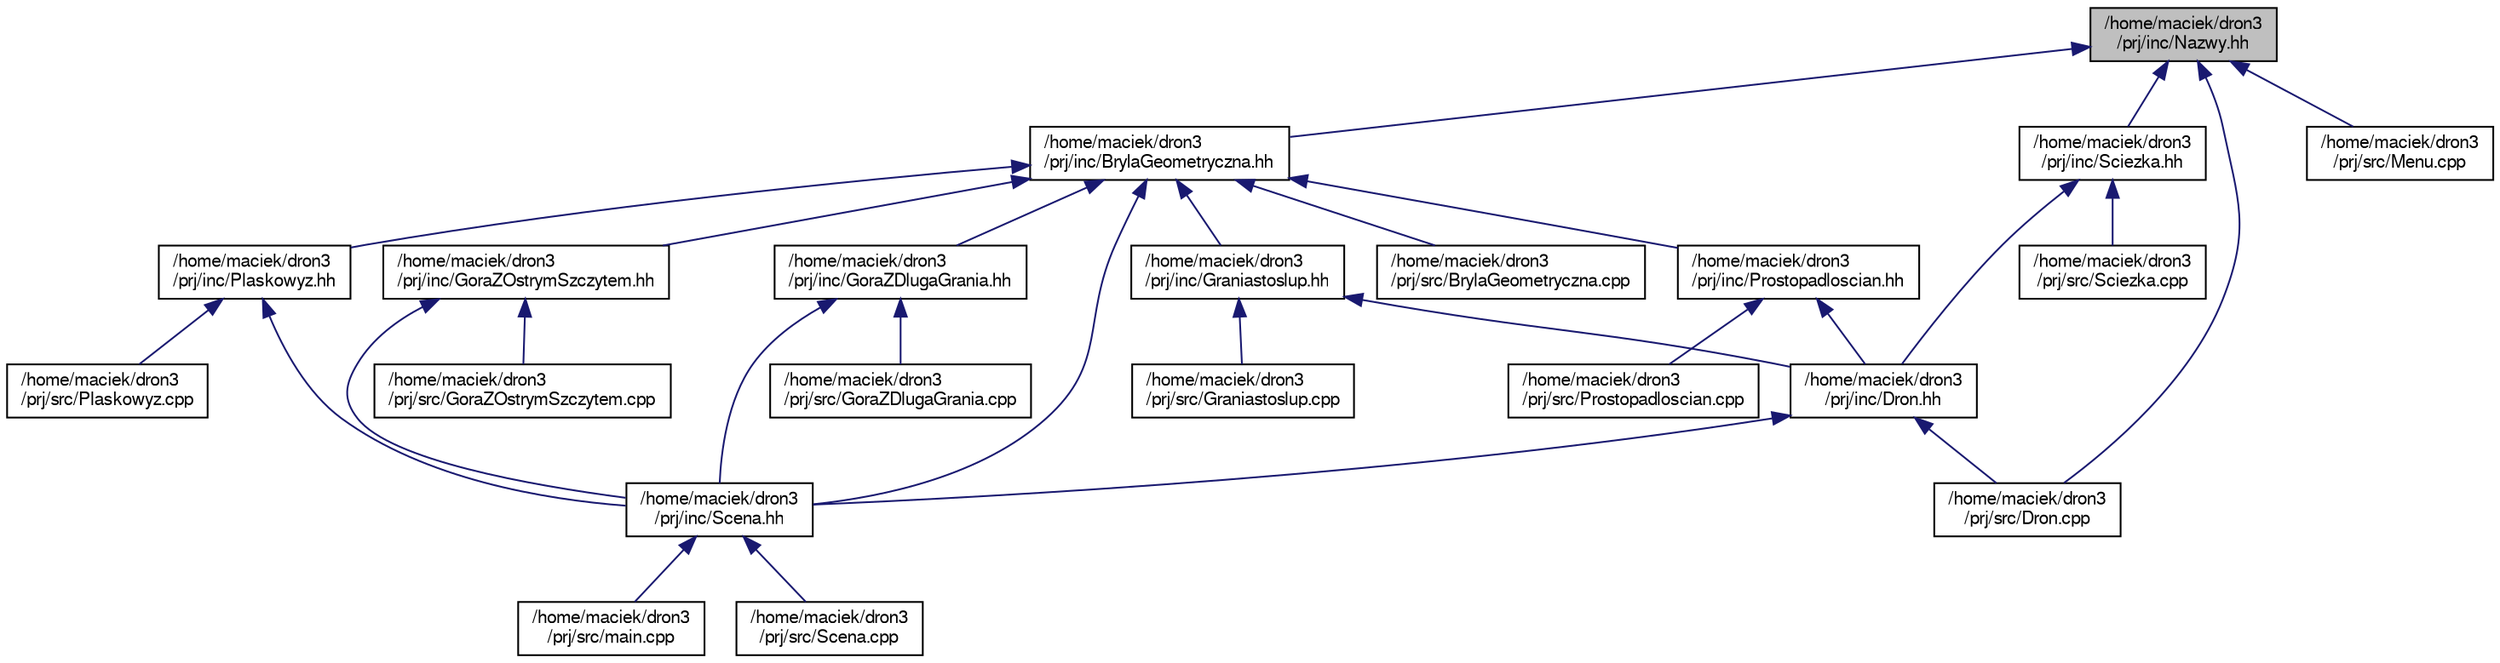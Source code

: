 digraph "/home/maciek/dron3/prj/inc/Nazwy.hh"
{
 // LATEX_PDF_SIZE
  edge [fontname="FreeSans",fontsize="10",labelfontname="FreeSans",labelfontsize="10"];
  node [fontname="FreeSans",fontsize="10",shape=record];
  Node1 [label="/home/maciek/dron3\l/prj/inc/Nazwy.hh",height=0.2,width=0.4,color="black", fillcolor="grey75", style="filled", fontcolor="black",tooltip="Ten plik zawiera nazwy poszczegolnych plikow jako makra."];
  Node1 -> Node2 [dir="back",color="midnightblue",fontsize="10",style="solid",fontname="FreeSans"];
  Node2 [label="/home/maciek/dron3\l/prj/inc/BrylaGeometryczna.hh",height=0.2,width=0.4,color="black", fillcolor="white", style="filled",URL="$a00029.html",tooltip="Ten plik zawiera definicję klasy BrylaGeometryczna."];
  Node2 -> Node3 [dir="back",color="midnightblue",fontsize="10",style="solid",fontname="FreeSans"];
  Node3 [label="/home/maciek/dron3\l/prj/inc/Prostopadloscian.hh",height=0.2,width=0.4,color="black", fillcolor="white", style="filled",URL="$a00059.html",tooltip="Ten plik zawiera definicję klasy Prostopadloscian."];
  Node3 -> Node4 [dir="back",color="midnightblue",fontsize="10",style="solid",fontname="FreeSans"];
  Node4 [label="/home/maciek/dron3\l/prj/inc/Dron.hh",height=0.2,width=0.4,color="black", fillcolor="white", style="filled",URL="$a00032.html",tooltip="Ten plik zawiera definicję klasy Dron."];
  Node4 -> Node5 [dir="back",color="midnightblue",fontsize="10",style="solid",fontname="FreeSans"];
  Node5 [label="/home/maciek/dron3\l/prj/inc/Scena.hh",height=0.2,width=0.4,color="black", fillcolor="white", style="filled",URL="$a00062.html",tooltip="Ten plik zawiera definicję klasy Scena."];
  Node5 -> Node6 [dir="back",color="midnightblue",fontsize="10",style="solid",fontname="FreeSans"];
  Node6 [label="/home/maciek/dron3\l/prj/src/main.cpp",height=0.2,width=0.4,color="black", fillcolor="white", style="filled",URL="$a00092.html",tooltip=" "];
  Node5 -> Node7 [dir="back",color="midnightblue",fontsize="10",style="solid",fontname="FreeSans"];
  Node7 [label="/home/maciek/dron3\l/prj/src/Scena.cpp",height=0.2,width=0.4,color="black", fillcolor="white", style="filled",URL="$a00107.html",tooltip=" "];
  Node4 -> Node8 [dir="back",color="midnightblue",fontsize="10",style="solid",fontname="FreeSans"];
  Node8 [label="/home/maciek/dron3\l/prj/src/Dron.cpp",height=0.2,width=0.4,color="black", fillcolor="white", style="filled",URL="$a00077.html",tooltip=" "];
  Node3 -> Node9 [dir="back",color="midnightblue",fontsize="10",style="solid",fontname="FreeSans"];
  Node9 [label="/home/maciek/dron3\l/prj/src/Prostopadloscian.cpp",height=0.2,width=0.4,color="black", fillcolor="white", style="filled",URL="$a00104.html",tooltip=" "];
  Node2 -> Node10 [dir="back",color="midnightblue",fontsize="10",style="solid",fontname="FreeSans"];
  Node10 [label="/home/maciek/dron3\l/prj/inc/Graniastoslup.hh",height=0.2,width=0.4,color="black", fillcolor="white", style="filled",URL="$a00041.html",tooltip="Ten plik zawiera definicję klasy Graniastoslup."];
  Node10 -> Node4 [dir="back",color="midnightblue",fontsize="10",style="solid",fontname="FreeSans"];
  Node10 -> Node11 [dir="back",color="midnightblue",fontsize="10",style="solid",fontname="FreeSans"];
  Node11 [label="/home/maciek/dron3\l/prj/src/Graniastoslup.cpp",height=0.2,width=0.4,color="black", fillcolor="white", style="filled",URL="$a00086.html",tooltip=" "];
  Node2 -> Node12 [dir="back",color="midnightblue",fontsize="10",style="solid",fontname="FreeSans"];
  Node12 [label="/home/maciek/dron3\l/prj/inc/GoraZDlugaGrania.hh",height=0.2,width=0.4,color="black", fillcolor="white", style="filled",URL="$a00035.html",tooltip="Ten plik zawiera definicję klasy GoraZDlugaGrania."];
  Node12 -> Node5 [dir="back",color="midnightblue",fontsize="10",style="solid",fontname="FreeSans"];
  Node12 -> Node13 [dir="back",color="midnightblue",fontsize="10",style="solid",fontname="FreeSans"];
  Node13 [label="/home/maciek/dron3\l/prj/src/GoraZDlugaGrania.cpp",height=0.2,width=0.4,color="black", fillcolor="white", style="filled",URL="$a00080.html",tooltip=" "];
  Node2 -> Node14 [dir="back",color="midnightblue",fontsize="10",style="solid",fontname="FreeSans"];
  Node14 [label="/home/maciek/dron3\l/prj/inc/GoraZOstrymSzczytem.hh",height=0.2,width=0.4,color="black", fillcolor="white", style="filled",URL="$a00038.html",tooltip="Ten plik zawiera definicję klasy GoraZOstrymSzczytem."];
  Node14 -> Node5 [dir="back",color="midnightblue",fontsize="10",style="solid",fontname="FreeSans"];
  Node14 -> Node15 [dir="back",color="midnightblue",fontsize="10",style="solid",fontname="FreeSans"];
  Node15 [label="/home/maciek/dron3\l/prj/src/GoraZOstrymSzczytem.cpp",height=0.2,width=0.4,color="black", fillcolor="white", style="filled",URL="$a00083.html",tooltip=" "];
  Node2 -> Node16 [dir="back",color="midnightblue",fontsize="10",style="solid",fontname="FreeSans"];
  Node16 [label="/home/maciek/dron3\l/prj/inc/Plaskowyz.hh",height=0.2,width=0.4,color="black", fillcolor="white", style="filled",URL="$a00056.html",tooltip="Ten plik zawiera definicję klasy Plaskowyz."];
  Node16 -> Node5 [dir="back",color="midnightblue",fontsize="10",style="solid",fontname="FreeSans"];
  Node16 -> Node17 [dir="back",color="midnightblue",fontsize="10",style="solid",fontname="FreeSans"];
  Node17 [label="/home/maciek/dron3\l/prj/src/Plaskowyz.cpp",height=0.2,width=0.4,color="black", fillcolor="white", style="filled",URL="$a00101.html",tooltip=" "];
  Node2 -> Node5 [dir="back",color="midnightblue",fontsize="10",style="solid",fontname="FreeSans"];
  Node2 -> Node18 [dir="back",color="midnightblue",fontsize="10",style="solid",fontname="FreeSans"];
  Node18 [label="/home/maciek/dron3\l/prj/src/BrylaGeometryczna.cpp",height=0.2,width=0.4,color="black", fillcolor="white", style="filled",URL="$a00074.html",tooltip=" "];
  Node1 -> Node19 [dir="back",color="midnightblue",fontsize="10",style="solid",fontname="FreeSans"];
  Node19 [label="/home/maciek/dron3\l/prj/inc/Sciezka.hh",height=0.2,width=0.4,color="black", fillcolor="white", style="filled",URL="$a00065.html",tooltip="Ten plik zawiera definicję klasy Sciezka."];
  Node19 -> Node4 [dir="back",color="midnightblue",fontsize="10",style="solid",fontname="FreeSans"];
  Node19 -> Node20 [dir="back",color="midnightblue",fontsize="10",style="solid",fontname="FreeSans"];
  Node20 [label="/home/maciek/dron3\l/prj/src/Sciezka.cpp",height=0.2,width=0.4,color="black", fillcolor="white", style="filled",URL="$a00110.html",tooltip=" "];
  Node1 -> Node8 [dir="back",color="midnightblue",fontsize="10",style="solid",fontname="FreeSans"];
  Node1 -> Node21 [dir="back",color="midnightblue",fontsize="10",style="solid",fontname="FreeSans"];
  Node21 [label="/home/maciek/dron3\l/prj/src/Menu.cpp",height=0.2,width=0.4,color="black", fillcolor="white", style="filled",URL="$a00095.html",tooltip=" "];
}
